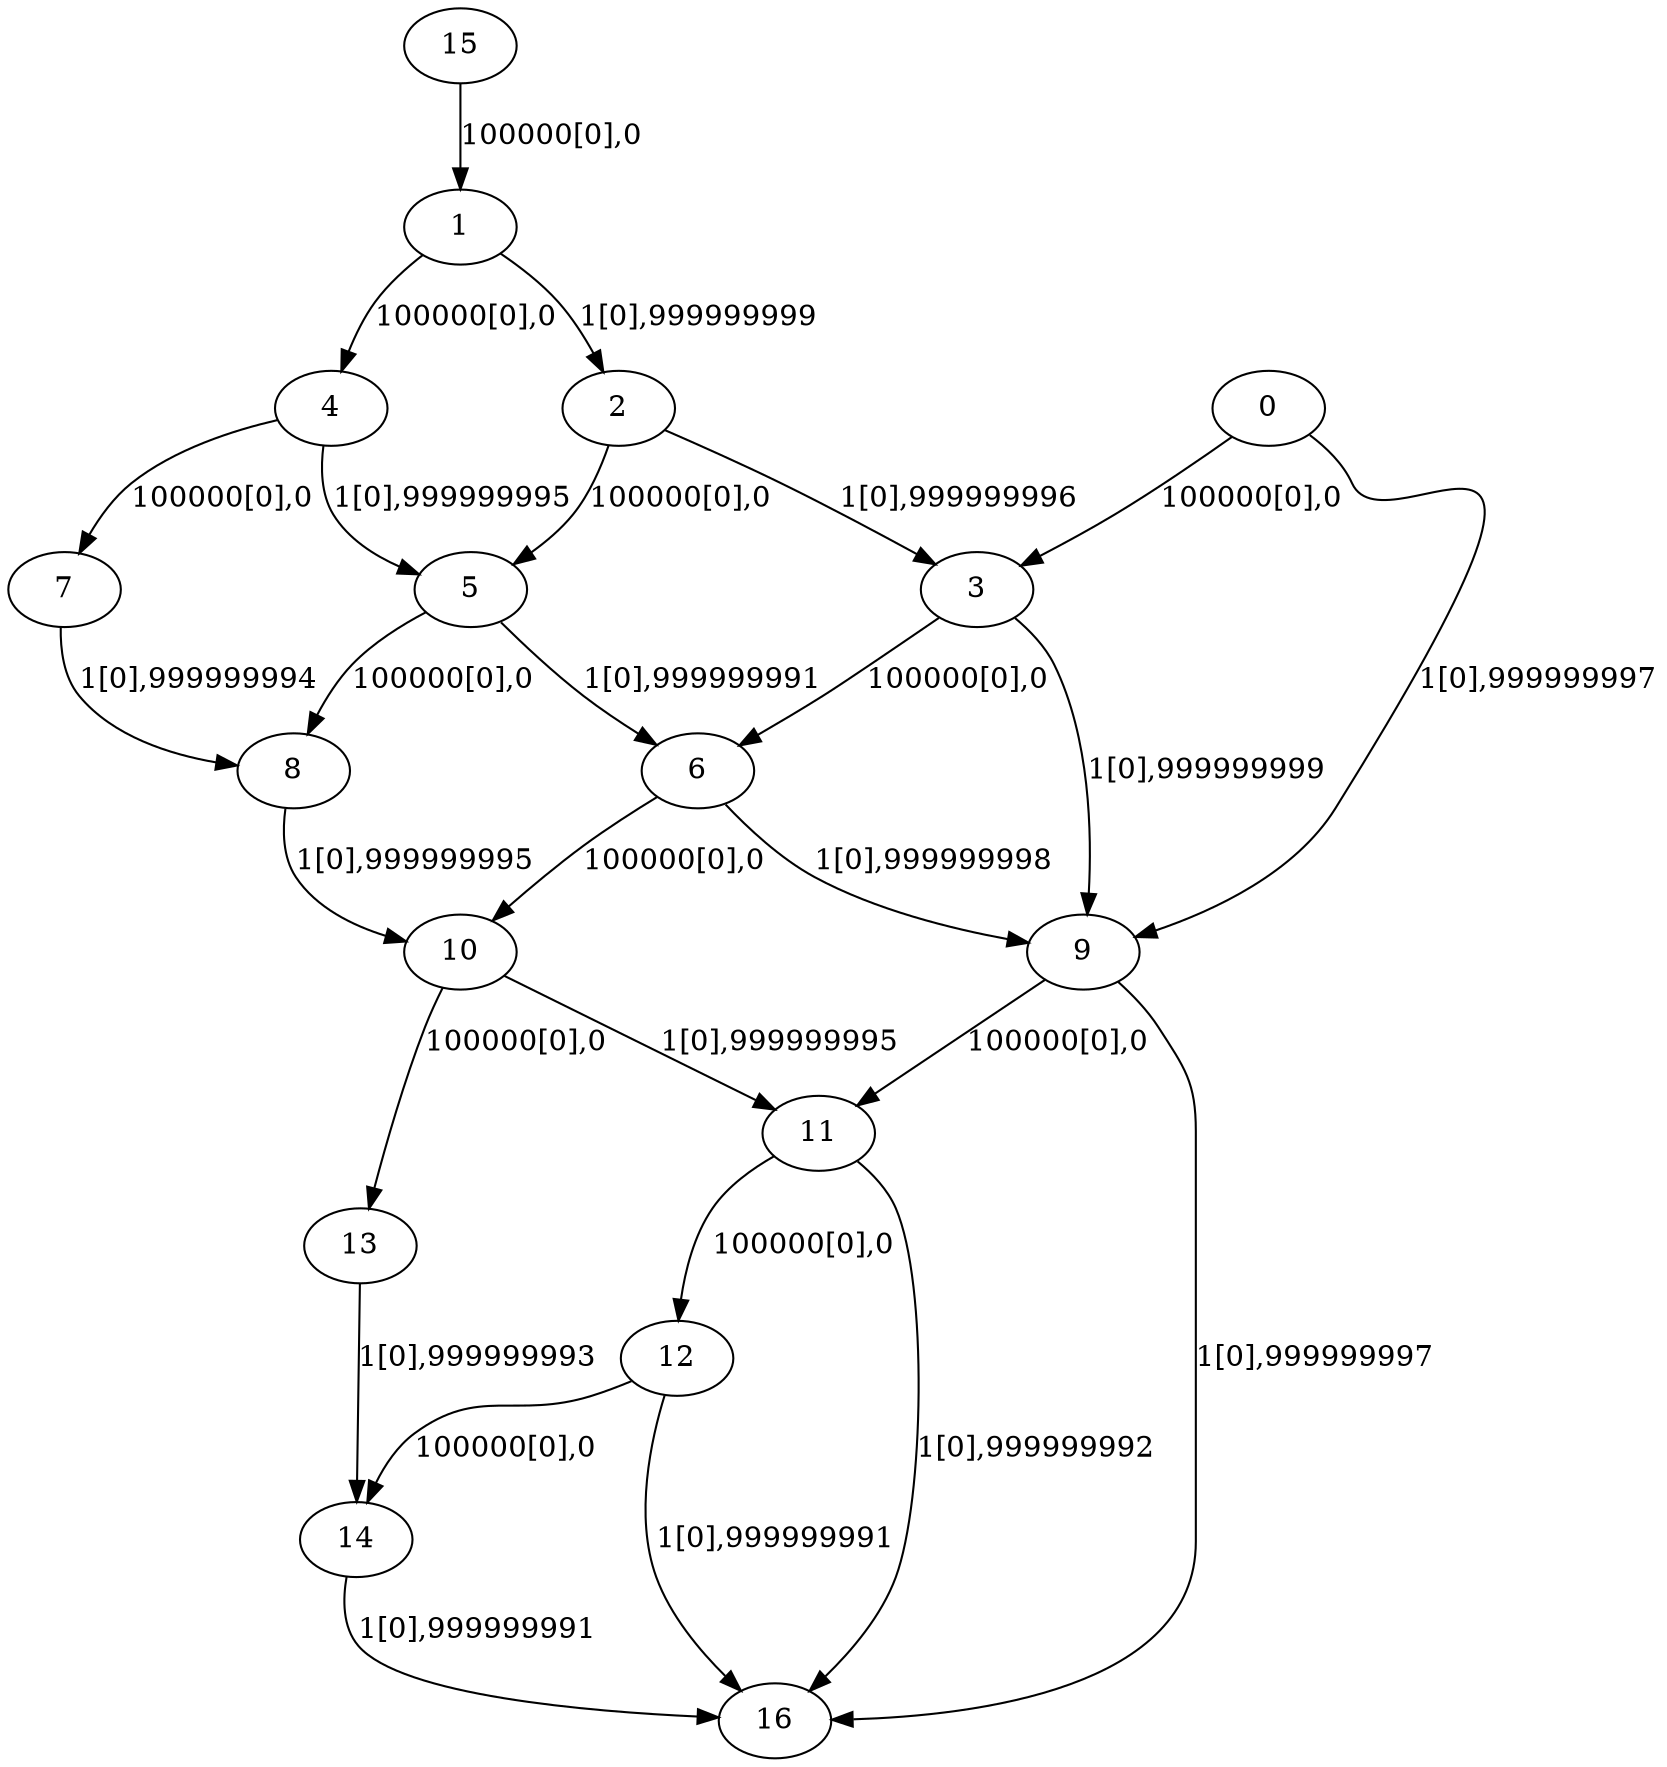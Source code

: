 digraph tree {
15 -> 1 [label="100000[0],0"]
0 -> 3 [label="100000[0],0"]
1 -> 4 [label="100000[0],0"]
2 -> 5 [label="100000[0],0"]
3 -> 6 [label="100000[0],0"]
4 -> 7 [label="100000[0],0"]
5 -> 8 [label="100000[0],0"]
6 -> 10 [label="100000[0],0"]
9 -> 11 [label="100000[0],0"]
10 -> 13 [label="100000[0],0"]
11 -> 12 [label="100000[0],0"]
12 -> 14 [label="100000[0],0"]
0 -> 9 [label="1[0],999999997"]
1 -> 2 [label="1[0],999999999"]
2 -> 3 [label="1[0],999999996"]
3 -> 9 [label="1[0],999999999"]
4 -> 5 [label="1[0],999999995"]
5 -> 6 [label="1[0],999999991"]
6 -> 9 [label="1[0],999999998"]
7 -> 8 [label="1[0],999999994"]
8 -> 10 [label="1[0],999999995"]
10 -> 11 [label="1[0],999999995"]
13 -> 14 [label="1[0],999999993"]
9 -> 16 [label="1[0],999999997"]
11 -> 16 [label="1[0],999999992"]
12 -> 16 [label="1[0],999999991"]
14 -> 16 [label="1[0],999999991"]
}
